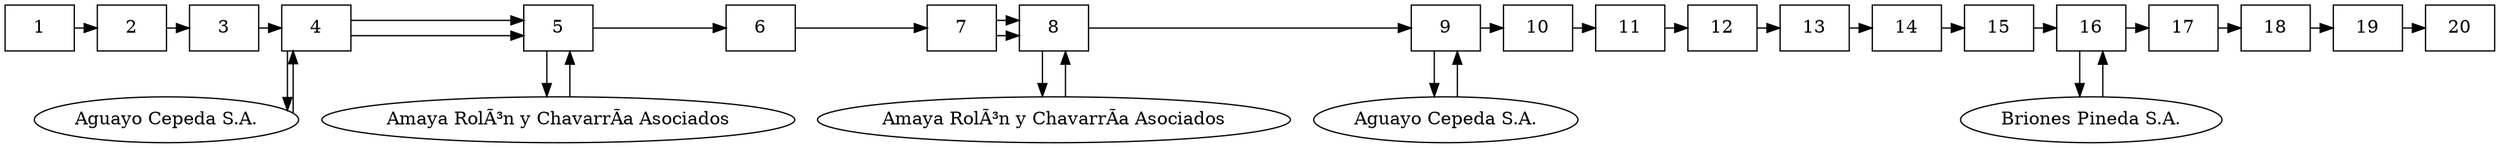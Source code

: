 digraph getAll {
graph[splines="ortho"];
Lista1[label="1",shape="box"];
Lista2[label="2",shape="box"];
Lista1->Lista2;
Lista3[label="3",shape="box"];
Lista2->Lista3;
Lista4[label="4",shape="box"];
elemento1[label="Aguayo Cepeda S.A."];
Lista4->elemento1;
 elemento1->Lista4;
Lista3->Lista4;
Lista5[label="5",shape="box"];
Lista4->Lista5;
elemento2[label="Amaya RolÃ³n y ChavarrÃ­a Asociados"];
Lista5->elemento2;
 elemento2->Lista5;
Lista4->Lista5;
Lista6[label="6",shape="box"];
Lista5->Lista6;
Lista7[label="7",shape="box"];
Lista6->Lista7;
Lista8[label="8",shape="box"];
Lista7->Lista8;
elemento3[label="Amaya RolÃ³n y ChavarrÃ­a Asociados"];
Lista8->elemento3;
 elemento3->Lista8;
Lista7->Lista8;
Lista9[label="9",shape="box"];
elemento4[label="Aguayo Cepeda S.A."];
Lista9->elemento4;
 elemento4->Lista9;
Lista8->Lista9;
Lista10[label="10",shape="box"];
Lista9->Lista10;
Lista11[label="11",shape="box"];
Lista10->Lista11;
Lista12[label="12",shape="box"];
Lista11->Lista12;
Lista13[label="13",shape="box"];
Lista12->Lista13;
Lista14[label="14",shape="box"];
Lista13->Lista14;
Lista15[label="15",shape="box"];
Lista14->Lista15;
Lista16[label="16",shape="box"];
elemento5[label="Briones Pineda S.A."];
Lista16->elemento5;
 elemento5->Lista16;
Lista15->Lista16;
Lista17[label="17",shape="box"];
Lista16->Lista17;
Lista18[label="18",shape="box"];
Lista17->Lista18;
Lista19[label="19",shape="box"];
Lista18->Lista19;
Lista20[label="20",shape="box"];
Lista19->Lista20;
{rank="same";Lista1;Lista2;Lista3;Lista4;Lista5;Lista6;Lista7;Lista8;Lista9;Lista10;Lista11;Lista12;Lista13;Lista14;Lista15;Lista16;Lista17;Lista18;Lista19;Lista20;}}